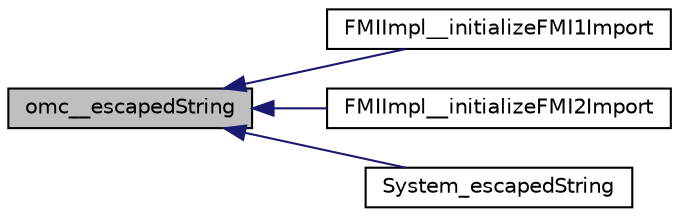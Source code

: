 digraph "omc__escapedString"
{
  edge [fontname="Helvetica",fontsize="10",labelfontname="Helvetica",labelfontsize="10"];
  node [fontname="Helvetica",fontsize="10",shape=record];
  rankdir="LR";
  Node94 [label="omc__escapedString",height=0.2,width=0.4,color="black", fillcolor="grey75", style="filled", fontcolor="black"];
  Node94 -> Node95 [dir="back",color="midnightblue",fontsize="10",style="solid",fontname="Helvetica"];
  Node95 [label="FMIImpl__initializeFMI1Import",height=0.2,width=0.4,color="black", fillcolor="white", style="filled",URL="$df/d24/_f_m_i_impl_8c.html#a5a9bf24e9d1ef4bb15f2b7c01e5a0573"];
  Node94 -> Node96 [dir="back",color="midnightblue",fontsize="10",style="solid",fontname="Helvetica"];
  Node96 [label="FMIImpl__initializeFMI2Import",height=0.2,width=0.4,color="black", fillcolor="white", style="filled",URL="$df/d24/_f_m_i_impl_8c.html#aa232a019eadc7bda9f5bbf66fb274e7c"];
  Node94 -> Node97 [dir="back",color="midnightblue",fontsize="10",style="solid",fontname="Helvetica"];
  Node97 [label="System_escapedString",height=0.2,width=0.4,color="black", fillcolor="white", style="filled",URL="$df/ddc/_system__omc_8c.html#a0651db9b289a4e4fd419bf2c9444ee59"];
}
